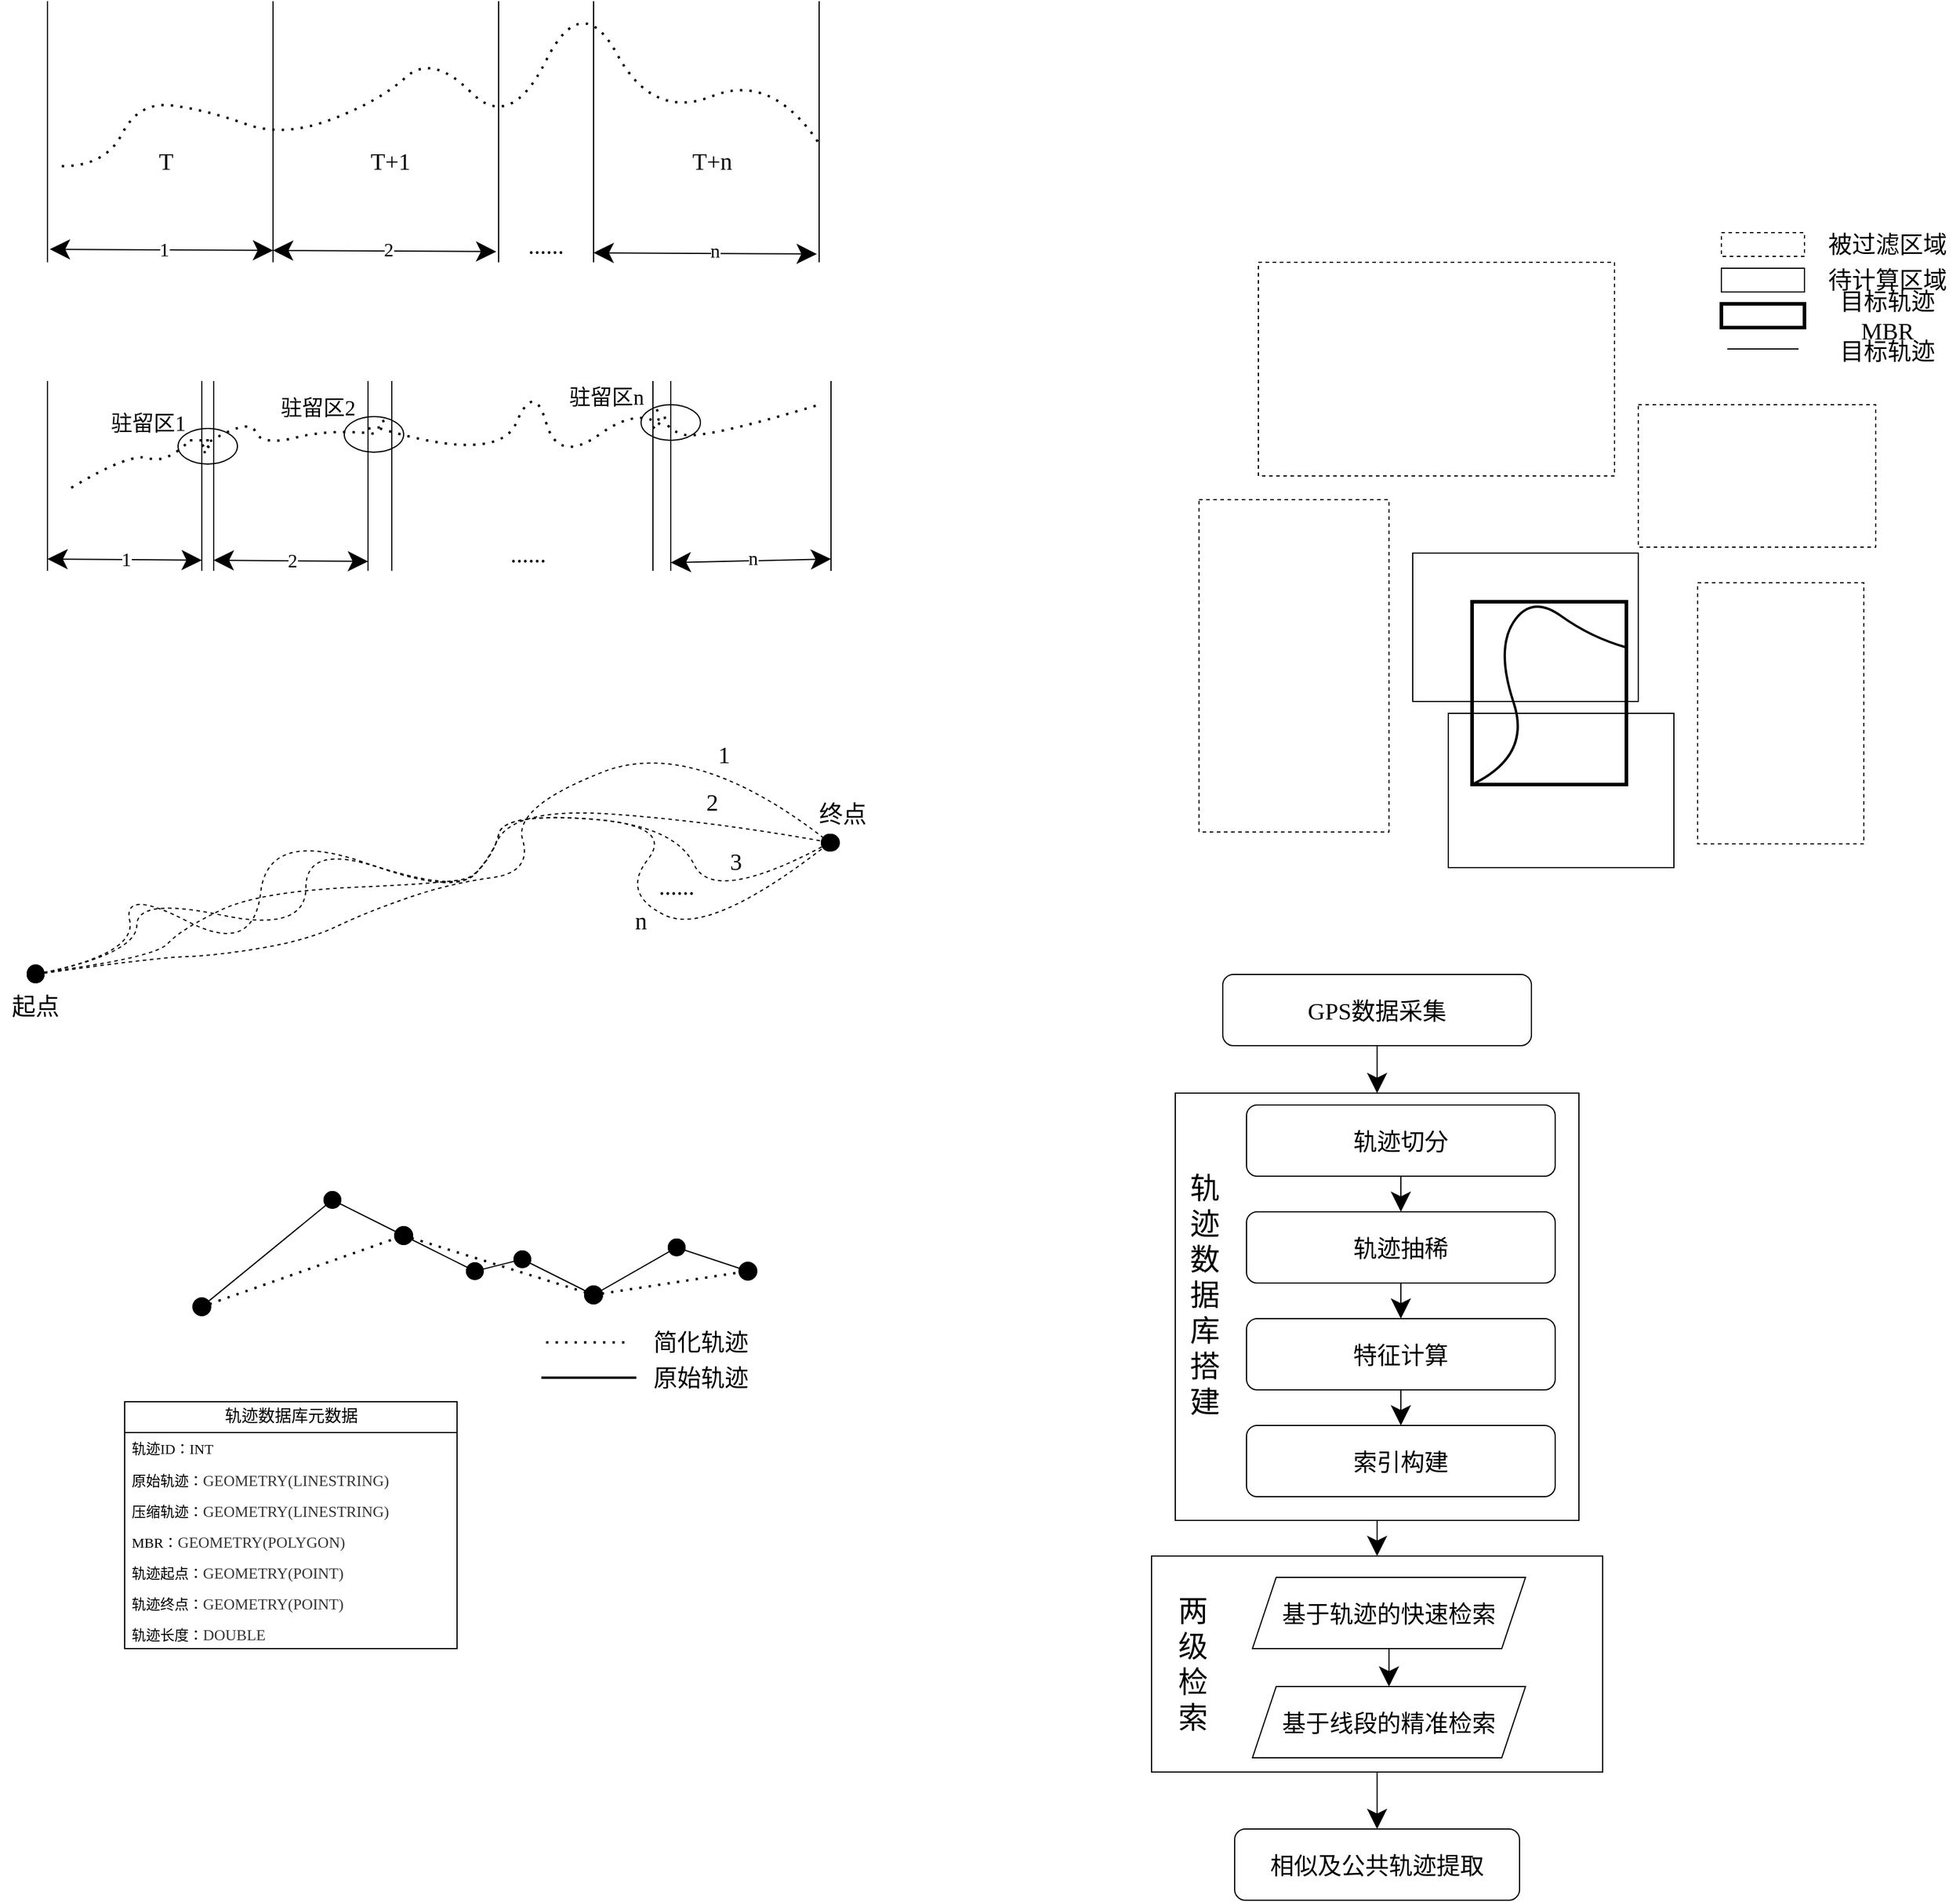 <mxfile version="24.7.12">
  <diagram name="第 1 页" id="awIkP8RN5hTLHwGIefpZ">
    <mxGraphModel dx="2278" dy="930" grid="1" gridSize="10" guides="1" tooltips="1" connect="1" arrows="1" fold="1" page="0" pageScale="1" pageWidth="3300" pageHeight="2339" math="0" shadow="0">
      <root>
        <mxCell id="0" />
        <mxCell id="1" parent="0" />
        <mxCell id="M7_paJHChMFwzIcC6LB1-51" value="" style="ellipse;whiteSpace=wrap;html=1;fontFamily=Architects Daughter;fontSource=https%3A%2F%2Ffonts.googleapis.com%2Fcss%3Ffamily%3DArchitects%2BDaughter;" vertex="1" parent="1">
          <mxGeometry x="250" y="500" width="50" height="30" as="geometry" />
        </mxCell>
        <mxCell id="M7_paJHChMFwzIcC6LB1-48" value="" style="ellipse;whiteSpace=wrap;html=1;fontFamily=Architects Daughter;fontSource=https%3A%2F%2Ffonts.googleapis.com%2Fcss%3Ffamily%3DArchitects%2BDaughter;" vertex="1" parent="1">
          <mxGeometry y="510" width="50" height="30" as="geometry" />
        </mxCell>
        <mxCell id="M7_paJHChMFwzIcC6LB1-46" value="" style="ellipse;whiteSpace=wrap;html=1;fontFamily=Architects Daughter;fontSource=https%3A%2F%2Ffonts.googleapis.com%2Fcss%3Ffamily%3DArchitects%2BDaughter;" vertex="1" parent="1">
          <mxGeometry x="-140" y="520" width="50" height="30" as="geometry" />
        </mxCell>
        <mxCell id="M7_paJHChMFwzIcC6LB1-2" value="" style="endArrow=none;dashed=1;html=1;dashPattern=1 3;strokeWidth=2;rounded=0;fontFamily=Architects Daughter;fontSource=https%3A%2F%2Ffonts.googleapis.com%2Fcss%3Ffamily%3DArchitects%2BDaughter;fontSize=16;startSize=14;endSize=14;sourcePerimeterSpacing=8;targetPerimeterSpacing=8;curved=1;" edge="1" parent="1">
          <mxGeometry width="50" height="50" relative="1" as="geometry">
            <mxPoint x="-238" y="299" as="sourcePoint" />
            <mxPoint x="400" y="280" as="targetPoint" />
            <Array as="points">
              <mxPoint x="-201" y="299" />
              <mxPoint x="-173" y="244" />
              <mxPoint x="-115" y="252" />
              <mxPoint x="-51" y="275" />
              <mxPoint x="30" y="244" />
              <mxPoint x="74" y="204" />
              <mxPoint x="140" y="270" />
              <mxPoint x="200" y="150" />
              <mxPoint x="260" y="260" />
              <mxPoint x="360" y="220" />
            </Array>
          </mxGeometry>
        </mxCell>
        <mxCell id="M7_paJHChMFwzIcC6LB1-4" value="" style="endArrow=classic;startArrow=classic;html=1;rounded=0;fontFamily=Architects Daughter;fontSource=https%3A%2F%2Ffonts.googleapis.com%2Fcss%3Ffamily%3DArchitects%2BDaughter;fontSize=16;startSize=14;endSize=14;sourcePerimeterSpacing=8;targetPerimeterSpacing=8;curved=1;" edge="1" parent="1">
          <mxGeometry width="50" height="50" relative="1" as="geometry">
            <mxPoint x="-248" y="369" as="sourcePoint" />
            <mxPoint x="-60" y="370" as="targetPoint" />
          </mxGeometry>
        </mxCell>
        <mxCell id="M7_paJHChMFwzIcC6LB1-15" value="&lt;font face=&quot;Times New Roman&quot;&gt;1&lt;/font&gt;" style="edgeLabel;html=1;align=center;verticalAlign=middle;resizable=0;points=[];fontSize=16;fontFamily=Architects Daughter;fontSource=https%3A%2F%2Ffonts.googleapis.com%2Fcss%3Ffamily%3DArchitects%2BDaughter;" vertex="1" connectable="0" parent="M7_paJHChMFwzIcC6LB1-4">
          <mxGeometry x="0.016" y="-2" relative="1" as="geometry">
            <mxPoint y="-2" as="offset" />
          </mxGeometry>
        </mxCell>
        <mxCell id="M7_paJHChMFwzIcC6LB1-5" value="" style="endArrow=classic;startArrow=classic;html=1;rounded=0;fontFamily=Architects Daughter;fontSource=https%3A%2F%2Ffonts.googleapis.com%2Fcss%3Ffamily%3DArchitects%2BDaughter;fontSize=16;startSize=14;endSize=14;sourcePerimeterSpacing=8;targetPerimeterSpacing=8;curved=1;" edge="1" parent="1">
          <mxGeometry width="50" height="50" relative="1" as="geometry">
            <mxPoint x="-60" y="370" as="sourcePoint" />
            <mxPoint x="128" y="371" as="targetPoint" />
          </mxGeometry>
        </mxCell>
        <mxCell id="M7_paJHChMFwzIcC6LB1-16" value="&lt;font face=&quot;Times New Roman&quot;&gt;2&lt;/font&gt;" style="edgeLabel;html=1;align=center;verticalAlign=middle;resizable=0;points=[];fontSize=16;fontFamily=Architects Daughter;fontSource=https%3A%2F%2Ffonts.googleapis.com%2Fcss%3Ffamily%3DArchitects%2BDaughter;" vertex="1" connectable="0" parent="M7_paJHChMFwzIcC6LB1-5">
          <mxGeometry x="0.028" y="1" relative="1" as="geometry">
            <mxPoint as="offset" />
          </mxGeometry>
        </mxCell>
        <mxCell id="M7_paJHChMFwzIcC6LB1-7" value="" style="endArrow=classic;startArrow=classic;html=1;rounded=0;fontFamily=Architects Daughter;fontSource=https%3A%2F%2Ffonts.googleapis.com%2Fcss%3Ffamily%3DArchitects%2BDaughter;fontSize=16;startSize=14;endSize=14;sourcePerimeterSpacing=8;targetPerimeterSpacing=8;curved=1;" edge="1" parent="1">
          <mxGeometry width="50" height="50" relative="1" as="geometry">
            <mxPoint x="210" y="372" as="sourcePoint" />
            <mxPoint x="398" y="373" as="targetPoint" />
          </mxGeometry>
        </mxCell>
        <mxCell id="M7_paJHChMFwzIcC6LB1-17" value="&lt;font face=&quot;Times New Roman&quot;&gt;n&lt;/font&gt;" style="edgeLabel;html=1;align=center;verticalAlign=middle;resizable=0;points=[];fontSize=16;fontFamily=Architects Daughter;fontSource=https%3A%2F%2Ffonts.googleapis.com%2Fcss%3Ffamily%3DArchitects%2BDaughter;" vertex="1" connectable="0" parent="M7_paJHChMFwzIcC6LB1-7">
          <mxGeometry x="0.126" y="2" relative="1" as="geometry">
            <mxPoint x="-4" as="offset" />
          </mxGeometry>
        </mxCell>
        <mxCell id="M7_paJHChMFwzIcC6LB1-9" value="" style="endArrow=none;html=1;rounded=0;fontFamily=Architects Daughter;fontSource=https%3A%2F%2Ffonts.googleapis.com%2Fcss%3Ffamily%3DArchitects%2BDaughter;fontSize=16;startSize=14;endSize=14;sourcePerimeterSpacing=8;targetPerimeterSpacing=8;curved=1;" edge="1" parent="1">
          <mxGeometry width="50" height="50" relative="1" as="geometry">
            <mxPoint x="-60" y="380" as="sourcePoint" />
            <mxPoint x="-60" y="160" as="targetPoint" />
          </mxGeometry>
        </mxCell>
        <mxCell id="M7_paJHChMFwzIcC6LB1-13" value="......" style="text;strokeColor=none;fillColor=none;html=1;align=center;verticalAlign=middle;whiteSpace=wrap;rounded=0;fontSize=20;fontFamily=Times New Roman;" vertex="1" parent="1">
          <mxGeometry x="140" y="350" width="60" height="30" as="geometry" />
        </mxCell>
        <mxCell id="M7_paJHChMFwzIcC6LB1-18" value="" style="endArrow=none;html=1;rounded=0;fontFamily=Architects Daughter;fontSource=https%3A%2F%2Ffonts.googleapis.com%2Fcss%3Ffamily%3DArchitects%2BDaughter;fontSize=16;startSize=14;endSize=14;sourcePerimeterSpacing=8;targetPerimeterSpacing=8;curved=1;" edge="1" parent="1">
          <mxGeometry width="50" height="50" relative="1" as="geometry">
            <mxPoint x="-250" y="380" as="sourcePoint" />
            <mxPoint x="-250" y="160" as="targetPoint" />
          </mxGeometry>
        </mxCell>
        <mxCell id="M7_paJHChMFwzIcC6LB1-19" value="" style="endArrow=none;html=1;rounded=0;fontFamily=Architects Daughter;fontSource=https%3A%2F%2Ffonts.googleapis.com%2Fcss%3Ffamily%3DArchitects%2BDaughter;fontSize=16;startSize=14;endSize=14;sourcePerimeterSpacing=8;targetPerimeterSpacing=8;curved=1;" edge="1" parent="1">
          <mxGeometry width="50" height="50" relative="1" as="geometry">
            <mxPoint x="130" y="380" as="sourcePoint" />
            <mxPoint x="130" y="160" as="targetPoint" />
          </mxGeometry>
        </mxCell>
        <mxCell id="M7_paJHChMFwzIcC6LB1-20" value="" style="endArrow=none;html=1;rounded=0;fontFamily=Architects Daughter;fontSource=https%3A%2F%2Ffonts.googleapis.com%2Fcss%3Ffamily%3DArchitects%2BDaughter;fontSize=16;startSize=14;endSize=14;sourcePerimeterSpacing=8;targetPerimeterSpacing=8;curved=1;" edge="1" parent="1">
          <mxGeometry width="50" height="50" relative="1" as="geometry">
            <mxPoint x="210" y="380" as="sourcePoint" />
            <mxPoint x="210" y="160" as="targetPoint" />
          </mxGeometry>
        </mxCell>
        <mxCell id="M7_paJHChMFwzIcC6LB1-21" value="" style="endArrow=none;html=1;rounded=0;fontFamily=Architects Daughter;fontSource=https%3A%2F%2Ffonts.googleapis.com%2Fcss%3Ffamily%3DArchitects%2BDaughter;fontSize=16;startSize=14;endSize=14;sourcePerimeterSpacing=8;targetPerimeterSpacing=8;curved=1;" edge="1" parent="1">
          <mxGeometry width="50" height="50" relative="1" as="geometry">
            <mxPoint x="400" y="380" as="sourcePoint" />
            <mxPoint x="400" y="160" as="targetPoint" />
          </mxGeometry>
        </mxCell>
        <mxCell id="M7_paJHChMFwzIcC6LB1-23" value="" style="endArrow=none;dashed=1;html=1;dashPattern=1 3;strokeWidth=2;rounded=0;fontFamily=Architects Daughter;fontSource=https%3A%2F%2Ffonts.googleapis.com%2Fcss%3Ffamily%3DArchitects%2BDaughter;fontSize=16;startSize=14;endSize=14;sourcePerimeterSpacing=8;targetPerimeterSpacing=8;curved=1;" edge="1" parent="1">
          <mxGeometry width="50" height="50" relative="1" as="geometry">
            <mxPoint x="-230" y="570" as="sourcePoint" />
            <mxPoint x="-130" y="530" as="targetPoint" />
            <Array as="points">
              <mxPoint x="-180" y="540" />
              <mxPoint x="-150" y="550" />
            </Array>
          </mxGeometry>
        </mxCell>
        <mxCell id="M7_paJHChMFwzIcC6LB1-24" value="" style="endArrow=none;dashed=1;html=1;dashPattern=1 3;strokeWidth=2;rounded=0;fontFamily=Architects Daughter;fontSource=https%3A%2F%2Ffonts.googleapis.com%2Fcss%3Ffamily%3DArchitects%2BDaughter;fontSize=16;startSize=14;endSize=14;sourcePerimeterSpacing=8;targetPerimeterSpacing=8;curved=1;" edge="1" parent="1">
          <mxGeometry width="50" height="50" relative="1" as="geometry">
            <mxPoint x="-130" y="530" as="sourcePoint" />
            <mxPoint x="-120" y="540" as="targetPoint" />
            <Array as="points">
              <mxPoint x="-110" y="530" />
              <mxPoint x="-120" y="530" />
              <mxPoint x="-110" y="540" />
              <mxPoint x="-120" y="540" />
            </Array>
          </mxGeometry>
        </mxCell>
        <mxCell id="M7_paJHChMFwzIcC6LB1-25" value="" style="endArrow=none;dashed=1;html=1;dashPattern=1 3;strokeWidth=2;rounded=0;fontFamily=Architects Daughter;fontSource=https%3A%2F%2Ffonts.googleapis.com%2Fcss%3Ffamily%3DArchitects%2BDaughter;fontSize=16;startSize=14;endSize=14;sourcePerimeterSpacing=8;targetPerimeterSpacing=8;curved=1;" edge="1" parent="1">
          <mxGeometry width="50" height="50" relative="1" as="geometry">
            <mxPoint x="-120" y="535" as="sourcePoint" />
            <mxPoint x="30" y="525" as="targetPoint" />
            <Array as="points">
              <mxPoint x="-80" y="510" />
              <mxPoint x="-70" y="535" />
              <mxPoint x="-10" y="520" />
            </Array>
          </mxGeometry>
        </mxCell>
        <mxCell id="M7_paJHChMFwzIcC6LB1-26" value="" style="endArrow=none;dashed=1;html=1;dashPattern=1 3;strokeWidth=2;rounded=0;fontFamily=Architects Daughter;fontSource=https%3A%2F%2Ffonts.googleapis.com%2Fcss%3Ffamily%3DArchitects%2BDaughter;fontSize=16;startSize=14;endSize=14;sourcePerimeterSpacing=8;targetPerimeterSpacing=8;curved=1;" edge="1" parent="1">
          <mxGeometry width="50" height="50" relative="1" as="geometry">
            <mxPoint x="20" y="520" as="sourcePoint" />
            <mxPoint x="30" y="510" as="targetPoint" />
            <Array as="points">
              <mxPoint x="40" y="520" />
            </Array>
          </mxGeometry>
        </mxCell>
        <mxCell id="M7_paJHChMFwzIcC6LB1-27" value="" style="endArrow=none;dashed=1;html=1;dashPattern=1 3;strokeWidth=2;rounded=0;fontFamily=Architects Daughter;fontSource=https%3A%2F%2Ffonts.googleapis.com%2Fcss%3Ffamily%3DArchitects%2BDaughter;fontSize=16;startSize=14;endSize=14;sourcePerimeterSpacing=8;targetPerimeterSpacing=8;curved=1;" edge="1" parent="1">
          <mxGeometry width="50" height="50" relative="1" as="geometry">
            <mxPoint x="30" y="520" as="sourcePoint" />
            <mxPoint x="270" y="520" as="targetPoint" />
            <Array as="points">
              <mxPoint x="130" y="550" />
              <mxPoint x="160" y="480" />
              <mxPoint x="180" y="550" />
              <mxPoint x="250" y="500" />
            </Array>
          </mxGeometry>
        </mxCell>
        <mxCell id="M7_paJHChMFwzIcC6LB1-28" value="" style="endArrow=none;dashed=1;html=1;dashPattern=1 3;strokeWidth=2;rounded=0;fontFamily=Architects Daughter;fontSource=https%3A%2F%2Ffonts.googleapis.com%2Fcss%3Ffamily%3DArchitects%2BDaughter;fontSize=16;startSize=14;endSize=14;sourcePerimeterSpacing=8;targetPerimeterSpacing=8;curved=1;" edge="1" parent="1">
          <mxGeometry width="50" height="50" relative="1" as="geometry">
            <mxPoint x="260" y="520" as="sourcePoint" />
            <mxPoint x="260" y="500" as="targetPoint" />
            <Array as="points">
              <mxPoint x="270" y="510" />
            </Array>
          </mxGeometry>
        </mxCell>
        <mxCell id="M7_paJHChMFwzIcC6LB1-29" value="" style="endArrow=none;dashed=1;html=1;dashPattern=1 3;strokeWidth=2;rounded=0;fontFamily=Architects Daughter;fontSource=https%3A%2F%2Ffonts.googleapis.com%2Fcss%3Ffamily%3DArchitects%2BDaughter;fontSize=16;startSize=14;endSize=14;sourcePerimeterSpacing=8;targetPerimeterSpacing=8;curved=1;" edge="1" parent="1">
          <mxGeometry width="50" height="50" relative="1" as="geometry">
            <mxPoint x="270" y="510" as="sourcePoint" />
            <mxPoint x="400" y="500" as="targetPoint" />
            <Array as="points">
              <mxPoint x="270" y="520" />
              <mxPoint x="300" y="530" />
            </Array>
          </mxGeometry>
        </mxCell>
        <mxCell id="M7_paJHChMFwzIcC6LB1-30" value="" style="endArrow=classic;startArrow=classic;html=1;rounded=0;fontFamily=Architects Daughter;fontSource=https%3A%2F%2Ffonts.googleapis.com%2Fcss%3Ffamily%3DArchitects%2BDaughter;fontSize=16;startSize=14;endSize=14;sourcePerimeterSpacing=8;targetPerimeterSpacing=8;curved=1;" edge="1" parent="1">
          <mxGeometry width="50" height="50" relative="1" as="geometry">
            <mxPoint x="-250" y="630" as="sourcePoint" />
            <mxPoint x="-120" y="631" as="targetPoint" />
          </mxGeometry>
        </mxCell>
        <mxCell id="M7_paJHChMFwzIcC6LB1-31" value="&lt;font face=&quot;Times New Roman&quot;&gt;1&lt;/font&gt;" style="edgeLabel;html=1;align=center;verticalAlign=middle;resizable=0;points=[];fontSize=16;fontFamily=Architects Daughter;fontSource=https%3A%2F%2Ffonts.googleapis.com%2Fcss%3Ffamily%3DArchitects%2BDaughter;" vertex="1" connectable="0" parent="M7_paJHChMFwzIcC6LB1-30">
          <mxGeometry x="0.016" y="-2" relative="1" as="geometry">
            <mxPoint y="-2" as="offset" />
          </mxGeometry>
        </mxCell>
        <mxCell id="M7_paJHChMFwzIcC6LB1-32" value="" style="endArrow=classic;startArrow=classic;html=1;rounded=0;fontFamily=Architects Daughter;fontSource=https%3A%2F%2Ffonts.googleapis.com%2Fcss%3Ffamily%3DArchitects%2BDaughter;fontSize=16;startSize=14;endSize=14;sourcePerimeterSpacing=8;targetPerimeterSpacing=8;curved=1;" edge="1" parent="1">
          <mxGeometry width="50" height="50" relative="1" as="geometry">
            <mxPoint x="-110" y="631" as="sourcePoint" />
            <mxPoint x="20" y="632" as="targetPoint" />
          </mxGeometry>
        </mxCell>
        <mxCell id="M7_paJHChMFwzIcC6LB1-33" value="&lt;font face=&quot;Times New Roman&quot;&gt;2&lt;/font&gt;" style="edgeLabel;html=1;align=center;verticalAlign=middle;resizable=0;points=[];fontSize=16;fontFamily=Architects Daughter;fontSource=https%3A%2F%2Ffonts.googleapis.com%2Fcss%3Ffamily%3DArchitects%2BDaughter;" vertex="1" connectable="0" parent="M7_paJHChMFwzIcC6LB1-32">
          <mxGeometry x="0.016" y="-2" relative="1" as="geometry">
            <mxPoint y="-2" as="offset" />
          </mxGeometry>
        </mxCell>
        <mxCell id="M7_paJHChMFwzIcC6LB1-36" value="" style="endArrow=classic;startArrow=classic;html=1;rounded=0;fontFamily=Architects Daughter;fontSource=https%3A%2F%2Ffonts.googleapis.com%2Fcss%3Ffamily%3DArchitects%2BDaughter;fontSize=16;startSize=14;endSize=14;sourcePerimeterSpacing=8;targetPerimeterSpacing=8;curved=1;" edge="1" parent="1">
          <mxGeometry width="50" height="50" relative="1" as="geometry">
            <mxPoint x="275" y="633" as="sourcePoint" />
            <mxPoint x="410" y="630" as="targetPoint" />
          </mxGeometry>
        </mxCell>
        <mxCell id="M7_paJHChMFwzIcC6LB1-37" value="&lt;font face=&quot;Times New Roman&quot;&gt;n&lt;/font&gt;" style="edgeLabel;html=1;align=center;verticalAlign=middle;resizable=0;points=[];fontSize=16;fontFamily=Architects Daughter;fontSource=https%3A%2F%2Ffonts.googleapis.com%2Fcss%3Ffamily%3DArchitects%2BDaughter;" vertex="1" connectable="0" parent="M7_paJHChMFwzIcC6LB1-36">
          <mxGeometry x="0.016" y="-2" relative="1" as="geometry">
            <mxPoint y="-4" as="offset" />
          </mxGeometry>
        </mxCell>
        <mxCell id="M7_paJHChMFwzIcC6LB1-38" value="" style="endArrow=none;html=1;rounded=0;fontFamily=Architects Daughter;fontSource=https%3A%2F%2Ffonts.googleapis.com%2Fcss%3Ffamily%3DArchitects%2BDaughter;fontSize=16;startSize=14;endSize=14;sourcePerimeterSpacing=8;targetPerimeterSpacing=8;curved=1;" edge="1" parent="1">
          <mxGeometry width="50" height="50" relative="1" as="geometry">
            <mxPoint x="-250" y="640" as="sourcePoint" />
            <mxPoint x="-250" y="480" as="targetPoint" />
          </mxGeometry>
        </mxCell>
        <mxCell id="M7_paJHChMFwzIcC6LB1-39" value="" style="endArrow=none;html=1;rounded=0;fontFamily=Architects Daughter;fontSource=https%3A%2F%2Ffonts.googleapis.com%2Fcss%3Ffamily%3DArchitects%2BDaughter;fontSize=16;startSize=14;endSize=14;sourcePerimeterSpacing=8;targetPerimeterSpacing=8;curved=1;" edge="1" parent="1">
          <mxGeometry width="50" height="50" relative="1" as="geometry">
            <mxPoint x="-120" y="640" as="sourcePoint" />
            <mxPoint x="-120" y="480" as="targetPoint" />
          </mxGeometry>
        </mxCell>
        <mxCell id="M7_paJHChMFwzIcC6LB1-40" value="" style="endArrow=none;html=1;rounded=0;fontFamily=Architects Daughter;fontSource=https%3A%2F%2Ffonts.googleapis.com%2Fcss%3Ffamily%3DArchitects%2BDaughter;fontSize=16;startSize=14;endSize=14;sourcePerimeterSpacing=8;targetPerimeterSpacing=8;curved=1;" edge="1" parent="1">
          <mxGeometry width="50" height="50" relative="1" as="geometry">
            <mxPoint x="-110" y="640" as="sourcePoint" />
            <mxPoint x="-110" y="480" as="targetPoint" />
          </mxGeometry>
        </mxCell>
        <mxCell id="M7_paJHChMFwzIcC6LB1-41" value="" style="endArrow=none;html=1;rounded=0;fontFamily=Architects Daughter;fontSource=https%3A%2F%2Ffonts.googleapis.com%2Fcss%3Ffamily%3DArchitects%2BDaughter;fontSize=16;startSize=14;endSize=14;sourcePerimeterSpacing=8;targetPerimeterSpacing=8;curved=1;" edge="1" parent="1">
          <mxGeometry width="50" height="50" relative="1" as="geometry">
            <mxPoint x="20" y="640" as="sourcePoint" />
            <mxPoint x="20" y="480" as="targetPoint" />
          </mxGeometry>
        </mxCell>
        <mxCell id="M7_paJHChMFwzIcC6LB1-42" value="" style="endArrow=none;html=1;rounded=0;fontFamily=Architects Daughter;fontSource=https%3A%2F%2Ffonts.googleapis.com%2Fcss%3Ffamily%3DArchitects%2BDaughter;fontSize=16;startSize=14;endSize=14;sourcePerimeterSpacing=8;targetPerimeterSpacing=8;curved=1;" edge="1" parent="1">
          <mxGeometry width="50" height="50" relative="1" as="geometry">
            <mxPoint x="40" y="640" as="sourcePoint" />
            <mxPoint x="40" y="480" as="targetPoint" />
          </mxGeometry>
        </mxCell>
        <mxCell id="M7_paJHChMFwzIcC6LB1-43" value="" style="endArrow=none;html=1;rounded=0;fontFamily=Architects Daughter;fontSource=https%3A%2F%2Ffonts.googleapis.com%2Fcss%3Ffamily%3DArchitects%2BDaughter;fontSize=16;startSize=14;endSize=14;sourcePerimeterSpacing=8;targetPerimeterSpacing=8;curved=1;" edge="1" parent="1">
          <mxGeometry width="50" height="50" relative="1" as="geometry">
            <mxPoint x="260" y="640" as="sourcePoint" />
            <mxPoint x="260" y="480" as="targetPoint" />
          </mxGeometry>
        </mxCell>
        <mxCell id="M7_paJHChMFwzIcC6LB1-44" value="" style="endArrow=none;html=1;rounded=0;fontFamily=Architects Daughter;fontSource=https%3A%2F%2Ffonts.googleapis.com%2Fcss%3Ffamily%3DArchitects%2BDaughter;fontSize=16;startSize=14;endSize=14;sourcePerimeterSpacing=8;targetPerimeterSpacing=8;curved=1;" edge="1" parent="1">
          <mxGeometry width="50" height="50" relative="1" as="geometry">
            <mxPoint x="275" y="640" as="sourcePoint" />
            <mxPoint x="275" y="480" as="targetPoint" />
          </mxGeometry>
        </mxCell>
        <mxCell id="M7_paJHChMFwzIcC6LB1-45" value="" style="endArrow=none;html=1;rounded=0;fontFamily=Architects Daughter;fontSource=https%3A%2F%2Ffonts.googleapis.com%2Fcss%3Ffamily%3DArchitects%2BDaughter;fontSize=16;startSize=14;endSize=14;sourcePerimeterSpacing=8;targetPerimeterSpacing=8;curved=1;" edge="1" parent="1">
          <mxGeometry width="50" height="50" relative="1" as="geometry">
            <mxPoint x="410" y="640" as="sourcePoint" />
            <mxPoint x="410" y="480" as="targetPoint" />
          </mxGeometry>
        </mxCell>
        <mxCell id="M7_paJHChMFwzIcC6LB1-57" value="......" style="text;strokeColor=none;fillColor=none;html=1;align=center;verticalAlign=middle;whiteSpace=wrap;rounded=0;fontSize=20;fontFamily=Times New Roman;" vertex="1" parent="1">
          <mxGeometry x="125" y="610" width="60" height="30" as="geometry" />
        </mxCell>
        <mxCell id="M7_paJHChMFwzIcC6LB1-58" value="&lt;font style=&quot;font-size: 18px;&quot; face=&quot;宋体&quot;&gt;驻留区1&lt;/font&gt;" style="text;html=1;align=center;verticalAlign=middle;whiteSpace=wrap;rounded=0;fontSize=20;fontFamily=Architects Daughter;fontSource=https%3A%2F%2Ffonts.googleapis.com%2Fcss%3Ffamily%3DArchitects%2BDaughter;" vertex="1" parent="1">
          <mxGeometry x="-200" y="500" width="70" height="30" as="geometry" />
        </mxCell>
        <mxCell id="M7_paJHChMFwzIcC6LB1-59" value="&lt;font style=&quot;font-size: 18px;&quot; face=&quot;宋体&quot;&gt;驻留区2&lt;/font&gt;" style="text;html=1;align=center;verticalAlign=middle;whiteSpace=wrap;rounded=0;fontSize=20;fontFamily=Architects Daughter;fontSource=https%3A%2F%2Ffonts.googleapis.com%2Fcss%3Ffamily%3DArchitects%2BDaughter;" vertex="1" parent="1">
          <mxGeometry x="-57" y="487" width="70" height="30" as="geometry" />
        </mxCell>
        <mxCell id="M7_paJHChMFwzIcC6LB1-60" value="&lt;font style=&quot;font-size: 18px;&quot; face=&quot;宋体&quot;&gt;驻留区n&lt;/font&gt;" style="text;html=1;align=center;verticalAlign=middle;whiteSpace=wrap;rounded=0;fontSize=20;fontFamily=Architects Daughter;fontSource=https%3A%2F%2Ffonts.googleapis.com%2Fcss%3Ffamily%3DArchitects%2BDaughter;" vertex="1" parent="1">
          <mxGeometry x="186" y="478" width="70" height="30" as="geometry" />
        </mxCell>
        <mxCell id="M7_paJHChMFwzIcC6LB1-61" value="" style="group" vertex="1" connectable="0" parent="1">
          <mxGeometry x="-260" y="830" width="670" height="192" as="geometry" />
        </mxCell>
        <mxCell id="M7_paJHChMFwzIcC6LB1-62" value="" style="curved=1;endArrow=oval;html=1;rounded=0;fontFamily=Architects Daughter;fontSource=https%3A%2F%2Ffonts.googleapis.com%2Fcss%3Ffamily%3DArchitects%2BDaughter;fontSize=16;startSize=14;endSize=14;sourcePerimeterSpacing=8;targetPerimeterSpacing=8;endFill=1;startArrow=oval;startFill=1;dashed=1;" edge="1" parent="M7_paJHChMFwzIcC6LB1-61">
          <mxGeometry width="50" height="50" relative="1" as="geometry">
            <mxPoint y="150" as="sourcePoint" />
            <mxPoint x="668.988" y="39" as="targetPoint" />
            <Array as="points">
              <mxPoint x="85.246" y="132" />
              <mxPoint x="85.246" y="85" />
              <mxPoint x="227.671" y="115" />
              <mxPoint x="227.671" y="39" />
              <mxPoint x="354.048" y="82" />
              <mxPoint x="386.144" y="49" />
              <mxPoint x="394.168" y="14" />
              <mxPoint x="538.599" y="24" />
              <mxPoint x="570.695" y="91" />
            </Array>
          </mxGeometry>
        </mxCell>
        <mxCell id="M7_paJHChMFwzIcC6LB1-63" value="" style="curved=1;endArrow=oval;html=1;rounded=0;fontFamily=Architects Daughter;fontSource=https%3A%2F%2Ffonts.googleapis.com%2Fcss%3Ffamily%3DArchitects%2BDaughter;fontSize=16;startSize=14;endSize=14;sourcePerimeterSpacing=8;targetPerimeterSpacing=8;endFill=1;startArrow=oval;startFill=1;dashed=1;" edge="1" parent="M7_paJHChMFwzIcC6LB1-61">
          <mxGeometry width="50" height="50" relative="1" as="geometry">
            <mxPoint y="150" as="sourcePoint" />
            <mxPoint x="668.988" y="39" as="targetPoint" />
            <Array as="points">
              <mxPoint x="99.287" y="136" />
              <mxPoint x="153.449" y="134" />
              <mxPoint x="229.677" y="121" />
              <mxPoint x="279.826" y="97" />
              <mxPoint x="350.036" y="73" />
              <mxPoint x="418.24" y="64" />
              <mxPoint x="402.192" y="9" />
              <mxPoint x="553" y="-50" />
            </Array>
          </mxGeometry>
        </mxCell>
        <mxCell id="M7_paJHChMFwzIcC6LB1-64" value="" style="curved=1;endArrow=oval;html=1;rounded=0;fontFamily=Architects Daughter;fontSource=https%3A%2F%2Ffonts.googleapis.com%2Fcss%3Ffamily%3DArchitects%2BDaughter;fontSize=16;startSize=14;endSize=14;sourcePerimeterSpacing=8;targetPerimeterSpacing=8;endFill=1;startArrow=oval;startFill=1;dashed=1;" edge="1" parent="M7_paJHChMFwzIcC6LB1-61">
          <mxGeometry width="50" height="50" relative="1" as="geometry">
            <mxPoint y="150" as="sourcePoint" />
            <mxPoint x="668.988" y="39" as="targetPoint" />
            <Array as="points">
              <mxPoint x="85.246" y="132" />
              <mxPoint x="73.21" y="77" />
              <mxPoint x="183.539" y="134" />
              <mxPoint x="195.575" y="28" />
              <mxPoint x="354.048" y="82" />
              <mxPoint x="386.144" y="49" />
              <mxPoint x="394.168" y="14" />
              <mxPoint x="538.599" y="24" />
              <mxPoint x="493" y="82" />
              <mxPoint x="566.683" y="118" />
            </Array>
          </mxGeometry>
        </mxCell>
        <mxCell id="M7_paJHChMFwzIcC6LB1-65" value="" style="curved=1;endArrow=oval;html=1;rounded=0;fontFamily=Architects Daughter;fontSource=https%3A%2F%2Ffonts.googleapis.com%2Fcss%3Ffamily%3DArchitects%2BDaughter;fontSize=16;startSize=14;endSize=14;sourcePerimeterSpacing=8;targetPerimeterSpacing=8;endFill=1;startArrow=oval;startFill=1;dashed=1;" edge="1" parent="M7_paJHChMFwzIcC6LB1-61">
          <mxGeometry width="50" height="50" relative="1" as="geometry">
            <mxPoint y="149" as="sourcePoint" />
            <mxPoint x="670" y="39" as="targetPoint" />
            <Array as="points">
              <mxPoint x="100.299" y="136" />
              <mxPoint x="122.365" y="112" />
              <mxPoint x="188.563" y="80" />
              <mxPoint x="351.048" y="73" />
              <mxPoint x="375.12" y="65" />
              <mxPoint x="403.204" y="9" />
              <mxPoint x="569.701" y="21" />
            </Array>
          </mxGeometry>
        </mxCell>
        <mxCell id="M7_paJHChMFwzIcC6LB1-79" value="&lt;font face=&quot;Times New Roman&quot;&gt;2&lt;/font&gt;" style="text;html=1;align=center;verticalAlign=middle;whiteSpace=wrap;rounded=0;fontSize=20;fontFamily=Architects Daughter;fontSource=https%3A%2F%2Ffonts.googleapis.com%2Fcss%3Ffamily%3DArchitects%2BDaughter;" vertex="1" parent="M7_paJHChMFwzIcC6LB1-61">
          <mxGeometry x="540" y="-10" width="60" height="30" as="geometry" />
        </mxCell>
        <mxCell id="M7_paJHChMFwzIcC6LB1-80" value="&lt;font face=&quot;Times New Roman&quot;&gt;3&lt;/font&gt;" style="text;html=1;align=center;verticalAlign=middle;whiteSpace=wrap;rounded=0;fontSize=20;fontFamily=Architects Daughter;fontSource=https%3A%2F%2Ffonts.googleapis.com%2Fcss%3Ffamily%3DArchitects%2BDaughter;" vertex="1" parent="M7_paJHChMFwzIcC6LB1-61">
          <mxGeometry x="560" y="40" width="60" height="30" as="geometry" />
        </mxCell>
        <mxCell id="M7_paJHChMFwzIcC6LB1-81" value="&lt;font face=&quot;Times New Roman&quot;&gt;n&lt;/font&gt;" style="text;html=1;align=center;verticalAlign=middle;whiteSpace=wrap;rounded=0;fontSize=20;fontFamily=Architects Daughter;fontSource=https%3A%2F%2Ffonts.googleapis.com%2Fcss%3Ffamily%3DArchitects%2BDaughter;" vertex="1" parent="M7_paJHChMFwzIcC6LB1-61">
          <mxGeometry x="480" y="90" width="60" height="30" as="geometry" />
        </mxCell>
        <mxCell id="M7_paJHChMFwzIcC6LB1-82" value="......" style="text;strokeColor=none;fillColor=none;html=1;align=center;verticalAlign=middle;whiteSpace=wrap;rounded=0;fontSize=20;fontFamily=Times New Roman;" vertex="1" parent="M7_paJHChMFwzIcC6LB1-61">
          <mxGeometry x="520" y="60" width="40" height="30" as="geometry" />
        </mxCell>
        <mxCell id="M7_paJHChMFwzIcC6LB1-83" value="&lt;font face=&quot;宋体&quot;&gt;起点&lt;/font&gt;" style="text;html=1;align=center;verticalAlign=middle;whiteSpace=wrap;rounded=0;fontSize=20;fontFamily=Architects Daughter;fontSource=https%3A%2F%2Ffonts.googleapis.com%2Fcss%3Ffamily%3DArchitects%2BDaughter;" vertex="1" parent="M7_paJHChMFwzIcC6LB1-61">
          <mxGeometry x="-30" y="162" width="60" height="30" as="geometry" />
        </mxCell>
        <mxCell id="M7_paJHChMFwzIcC6LB1-71" value="&lt;font face=&quot;Times New Roman&quot;&gt;T&lt;/font&gt;" style="text;html=1;align=center;verticalAlign=middle;whiteSpace=wrap;rounded=0;fontSize=20;fontFamily=Architects Daughter;fontSource=https%3A%2F%2Ffonts.googleapis.com%2Fcss%3Ffamily%3DArchitects%2BDaughter;" vertex="1" parent="1">
          <mxGeometry x="-180" y="280" width="60" height="30" as="geometry" />
        </mxCell>
        <mxCell id="M7_paJHChMFwzIcC6LB1-72" value="&lt;font face=&quot;Times New Roman&quot;&gt;T+1&lt;/font&gt;" style="text;html=1;align=center;verticalAlign=middle;whiteSpace=wrap;rounded=0;fontSize=20;fontFamily=Architects Daughter;fontSource=https%3A%2F%2Ffonts.googleapis.com%2Fcss%3Ffamily%3DArchitects%2BDaughter;" vertex="1" parent="1">
          <mxGeometry x="9" y="280" width="60" height="30" as="geometry" />
        </mxCell>
        <mxCell id="M7_paJHChMFwzIcC6LB1-75" value="&lt;font face=&quot;Times New Roman&quot;&gt;T+n&lt;/font&gt;" style="text;html=1;align=center;verticalAlign=middle;whiteSpace=wrap;rounded=0;fontSize=20;fontFamily=Architects Daughter;fontSource=https%3A%2F%2Ffonts.googleapis.com%2Fcss%3Ffamily%3DArchitects%2BDaughter;" vertex="1" parent="1">
          <mxGeometry x="280" y="280" width="60" height="30" as="geometry" />
        </mxCell>
        <mxCell id="M7_paJHChMFwzIcC6LB1-77" value="&lt;font face=&quot;Times New Roman&quot;&gt;1&lt;/font&gt;" style="text;html=1;align=center;verticalAlign=middle;whiteSpace=wrap;rounded=0;fontSize=20;fontFamily=Architects Daughter;fontSource=https%3A%2F%2Ffonts.googleapis.com%2Fcss%3Ffamily%3DArchitects%2BDaughter;" vertex="1" parent="1">
          <mxGeometry x="290" y="780" width="60" height="30" as="geometry" />
        </mxCell>
        <mxCell id="M7_paJHChMFwzIcC6LB1-85" value="&lt;font face=&quot;宋体&quot;&gt;终点&lt;/font&gt;" style="text;html=1;align=center;verticalAlign=middle;whiteSpace=wrap;rounded=0;fontSize=20;fontFamily=Architects Daughter;fontSource=https%3A%2F%2Ffonts.googleapis.com%2Fcss%3Ffamily%3DArchitects%2BDaughter;" vertex="1" parent="1">
          <mxGeometry x="390" y="830" width="60" height="30" as="geometry" />
        </mxCell>
        <mxCell id="M7_paJHChMFwzIcC6LB1-86" value="" style="endArrow=oval;html=1;rounded=0;fontFamily=Architects Daughter;fontSource=https%3A%2F%2Ffonts.googleapis.com%2Fcss%3Ffamily%3DArchitects%2BDaughter;fontSize=16;startSize=14;endSize=14;sourcePerimeterSpacing=8;targetPerimeterSpacing=8;curved=1;startArrow=oval;startFill=1;endFill=1;" edge="1" parent="1">
          <mxGeometry width="50" height="50" relative="1" as="geometry">
            <mxPoint x="-120" y="1260" as="sourcePoint" />
            <mxPoint x="-10" y="1170" as="targetPoint" />
          </mxGeometry>
        </mxCell>
        <mxCell id="M7_paJHChMFwzIcC6LB1-87" value="" style="endArrow=oval;html=1;rounded=0;fontFamily=Architects Daughter;fontSource=https%3A%2F%2Ffonts.googleapis.com%2Fcss%3Ffamily%3DArchitects%2BDaughter;fontSize=16;startSize=14;endSize=14;sourcePerimeterSpacing=8;targetPerimeterSpacing=8;curved=1;startArrow=oval;startFill=1;endFill=1;" edge="1" parent="1">
          <mxGeometry width="50" height="50" relative="1" as="geometry">
            <mxPoint x="-10" y="1170" as="sourcePoint" />
            <mxPoint x="50" y="1200" as="targetPoint" />
          </mxGeometry>
        </mxCell>
        <mxCell id="M7_paJHChMFwzIcC6LB1-88" value="" style="endArrow=oval;html=1;rounded=0;fontFamily=Architects Daughter;fontSource=https%3A%2F%2Ffonts.googleapis.com%2Fcss%3Ffamily%3DArchitects%2BDaughter;fontSize=16;startSize=14;endSize=14;sourcePerimeterSpacing=8;targetPerimeterSpacing=8;curved=1;startArrow=oval;startFill=1;endFill=1;" edge="1" parent="1">
          <mxGeometry width="50" height="50" relative="1" as="geometry">
            <mxPoint x="50" y="1200" as="sourcePoint" />
            <mxPoint x="110" y="1230" as="targetPoint" />
          </mxGeometry>
        </mxCell>
        <mxCell id="M7_paJHChMFwzIcC6LB1-89" value="" style="endArrow=oval;html=1;rounded=0;fontFamily=Architects Daughter;fontSource=https%3A%2F%2Ffonts.googleapis.com%2Fcss%3Ffamily%3DArchitects%2BDaughter;fontSize=16;startSize=14;endSize=14;sourcePerimeterSpacing=8;targetPerimeterSpacing=8;curved=1;startArrow=oval;startFill=1;endFill=1;" edge="1" parent="1">
          <mxGeometry width="50" height="50" relative="1" as="geometry">
            <mxPoint x="110" y="1230" as="sourcePoint" />
            <mxPoint x="150" y="1220" as="targetPoint" />
          </mxGeometry>
        </mxCell>
        <mxCell id="M7_paJHChMFwzIcC6LB1-90" value="" style="endArrow=oval;html=1;rounded=0;fontFamily=Architects Daughter;fontSource=https%3A%2F%2Ffonts.googleapis.com%2Fcss%3Ffamily%3DArchitects%2BDaughter;fontSize=16;startSize=14;endSize=14;sourcePerimeterSpacing=8;targetPerimeterSpacing=8;curved=1;startArrow=oval;startFill=1;endFill=1;" edge="1" parent="1">
          <mxGeometry width="50" height="50" relative="1" as="geometry">
            <mxPoint x="150" y="1220" as="sourcePoint" />
            <mxPoint x="210" y="1250" as="targetPoint" />
          </mxGeometry>
        </mxCell>
        <mxCell id="M7_paJHChMFwzIcC6LB1-91" value="" style="endArrow=oval;html=1;rounded=0;fontFamily=Architects Daughter;fontSource=https%3A%2F%2Ffonts.googleapis.com%2Fcss%3Ffamily%3DArchitects%2BDaughter;fontSize=16;startSize=14;endSize=14;sourcePerimeterSpacing=8;targetPerimeterSpacing=8;curved=1;startArrow=oval;startFill=1;endFill=1;" edge="1" parent="1">
          <mxGeometry width="50" height="50" relative="1" as="geometry">
            <mxPoint x="210" y="1250" as="sourcePoint" />
            <mxPoint x="280" y="1210" as="targetPoint" />
          </mxGeometry>
        </mxCell>
        <mxCell id="M7_paJHChMFwzIcC6LB1-92" value="" style="endArrow=oval;html=1;rounded=0;fontFamily=Architects Daughter;fontSource=https%3A%2F%2Ffonts.googleapis.com%2Fcss%3Ffamily%3DArchitects%2BDaughter;fontSize=16;startSize=14;endSize=14;sourcePerimeterSpacing=8;targetPerimeterSpacing=8;curved=1;startArrow=oval;startFill=1;endFill=1;" edge="1" parent="1">
          <mxGeometry width="50" height="50" relative="1" as="geometry">
            <mxPoint x="280" y="1210" as="sourcePoint" />
            <mxPoint x="340" y="1230" as="targetPoint" />
          </mxGeometry>
        </mxCell>
        <mxCell id="M7_paJHChMFwzIcC6LB1-93" value="" style="endArrow=oval;dashed=1;html=1;dashPattern=1 3;strokeWidth=2;rounded=0;fontFamily=Architects Daughter;fontSource=https%3A%2F%2Ffonts.googleapis.com%2Fcss%3Ffamily%3DArchitects%2BDaughter;fontSize=16;startSize=14;endSize=14;sourcePerimeterSpacing=8;targetPerimeterSpacing=8;curved=1;startArrow=oval;startFill=1;endFill=1;" edge="1" parent="1">
          <mxGeometry width="50" height="50" relative="1" as="geometry">
            <mxPoint x="-120" y="1260" as="sourcePoint" />
            <mxPoint x="50" y="1200" as="targetPoint" />
          </mxGeometry>
        </mxCell>
        <mxCell id="M7_paJHChMFwzIcC6LB1-94" value="" style="endArrow=oval;dashed=1;html=1;dashPattern=1 3;strokeWidth=2;rounded=0;fontFamily=Architects Daughter;fontSource=https%3A%2F%2Ffonts.googleapis.com%2Fcss%3Ffamily%3DArchitects%2BDaughter;fontSize=16;startSize=14;endSize=14;sourcePerimeterSpacing=8;targetPerimeterSpacing=8;curved=1;startArrow=oval;startFill=1;endFill=1;" edge="1" parent="1">
          <mxGeometry width="50" height="50" relative="1" as="geometry">
            <mxPoint x="50" y="1200" as="sourcePoint" />
            <mxPoint x="210" y="1250" as="targetPoint" />
          </mxGeometry>
        </mxCell>
        <mxCell id="M7_paJHChMFwzIcC6LB1-95" value="" style="endArrow=oval;dashed=1;html=1;dashPattern=1 3;strokeWidth=2;rounded=0;fontFamily=Architects Daughter;fontSource=https%3A%2F%2Ffonts.googleapis.com%2Fcss%3Ffamily%3DArchitects%2BDaughter;fontSize=16;startSize=14;endSize=14;sourcePerimeterSpacing=8;targetPerimeterSpacing=8;curved=1;startArrow=oval;startFill=1;endFill=1;" edge="1" parent="1">
          <mxGeometry width="50" height="50" relative="1" as="geometry">
            <mxPoint x="210" y="1250" as="sourcePoint" />
            <mxPoint x="340" y="1230" as="targetPoint" />
          </mxGeometry>
        </mxCell>
        <mxCell id="M7_paJHChMFwzIcC6LB1-96" value="" style="endArrow=none;dashed=1;html=1;dashPattern=1 3;strokeWidth=2;rounded=0;fontFamily=Architects Daughter;fontSource=https%3A%2F%2Ffonts.googleapis.com%2Fcss%3Ffamily%3DArchitects%2BDaughter;fontSize=16;startSize=14;endSize=14;sourcePerimeterSpacing=8;targetPerimeterSpacing=8;curved=1;" edge="1" parent="1" target="M7_paJHChMFwzIcC6LB1-97">
          <mxGeometry width="50" height="50" relative="1" as="geometry">
            <mxPoint x="170" y="1290" as="sourcePoint" />
            <mxPoint x="250" y="1290" as="targetPoint" />
          </mxGeometry>
        </mxCell>
        <mxCell id="M7_paJHChMFwzIcC6LB1-97" value="&lt;font face=&quot;宋体&quot;&gt;简化轨迹&lt;/font&gt;" style="text;html=1;align=center;verticalAlign=middle;resizable=0;points=[];autosize=1;strokeColor=none;fillColor=none;fontSize=20;fontFamily=Architects Daughter;fontSource=https%3A%2F%2Ffonts.googleapis.com%2Fcss%3Ffamily%3DArchitects%2BDaughter;" vertex="1" parent="1">
          <mxGeometry x="250" y="1270" width="100" height="40" as="geometry" />
        </mxCell>
        <mxCell id="M7_paJHChMFwzIcC6LB1-99" value="" style="endArrow=none;html=1;strokeWidth=2;rounded=0;fontFamily=Architects Daughter;fontSource=https%3A%2F%2Ffonts.googleapis.com%2Fcss%3Ffamily%3DArchitects%2BDaughter;fontSize=16;startSize=14;endSize=14;sourcePerimeterSpacing=8;targetPerimeterSpacing=8;curved=1;" edge="1" parent="1">
          <mxGeometry width="50" height="50" relative="1" as="geometry">
            <mxPoint x="166" y="1319.71" as="sourcePoint" />
            <mxPoint x="246" y="1319.71" as="targetPoint" />
          </mxGeometry>
        </mxCell>
        <mxCell id="M7_paJHChMFwzIcC6LB1-100" value="&lt;font face=&quot;宋体&quot;&gt;原始轨迹&lt;/font&gt;" style="text;html=1;align=center;verticalAlign=middle;resizable=0;points=[];autosize=1;strokeColor=none;fillColor=none;fontSize=20;fontFamily=Architects Daughter;fontSource=https%3A%2F%2Ffonts.googleapis.com%2Fcss%3Ffamily%3DArchitects%2BDaughter;" vertex="1" parent="1">
          <mxGeometry x="250" y="1300" width="100" height="40" as="geometry" />
        </mxCell>
        <mxCell id="M7_paJHChMFwzIcC6LB1-101" value="轨迹数据库元数据" style="swimlane;fontStyle=0;childLayout=stackLayout;horizontal=1;startSize=26;fillColor=none;horizontalStack=0;resizeParent=1;resizeParentMax=0;resizeLast=0;collapsible=1;marginBottom=0;html=1;fontFamily=宋体;fontSize=14;" vertex="1" parent="1">
          <mxGeometry x="-185" y="1340" width="280" height="208" as="geometry" />
        </mxCell>
        <mxCell id="M7_paJHChMFwzIcC6LB1-102" value="轨迹ID：INT" style="text;strokeColor=none;fillColor=none;align=left;verticalAlign=top;spacingLeft=4;spacingRight=4;overflow=hidden;rotatable=0;points=[[0,0.5],[1,0.5]];portConstraint=eastwest;whiteSpace=wrap;html=1;fontFamily=宋体;" vertex="1" parent="M7_paJHChMFwzIcC6LB1-101">
          <mxGeometry y="26" width="280" height="26" as="geometry" />
        </mxCell>
        <mxCell id="M7_paJHChMFwzIcC6LB1-103" value="原始轨迹：&lt;span style=&quot;color: rgb(51, 51, 51); font-size: 13px;&quot;&gt;GEOMETRY(LINESTRING)&amp;nbsp;&lt;/span&gt;" style="text;strokeColor=none;fillColor=none;align=left;verticalAlign=top;spacingLeft=4;spacingRight=4;overflow=hidden;rotatable=0;points=[[0,0.5],[1,0.5]];portConstraint=eastwest;whiteSpace=wrap;html=1;fontFamily=宋体;" vertex="1" parent="M7_paJHChMFwzIcC6LB1-101">
          <mxGeometry y="52" width="280" height="26" as="geometry" />
        </mxCell>
        <mxCell id="M7_paJHChMFwzIcC6LB1-105" value="压缩轨迹：&lt;span style=&quot;color: rgb(51, 51, 51); font-size: 13px;&quot;&gt;GEOMETRY(&lt;/span&gt;&lt;span style=&quot;color: rgb(51, 51, 51); font-size: 13px;&quot;&gt;LINESTRING&lt;/span&gt;&lt;span style=&quot;color: rgb(51, 51, 51); font-size: 13px;&quot;&gt;)&lt;/span&gt;" style="text;strokeColor=none;fillColor=none;align=left;verticalAlign=top;spacingLeft=4;spacingRight=4;overflow=hidden;rotatable=0;points=[[0,0.5],[1,0.5]];portConstraint=eastwest;whiteSpace=wrap;html=1;fontFamily=宋体;" vertex="1" parent="M7_paJHChMFwzIcC6LB1-101">
          <mxGeometry y="78" width="280" height="26" as="geometry" />
        </mxCell>
        <mxCell id="M7_paJHChMFwzIcC6LB1-104" value="MBR：&lt;span style=&quot;color: rgb(51, 51, 51); font-size: 13px;&quot;&gt;GEOMETRY(POLYGON)&lt;/span&gt;&lt;span style=&quot;color: rgb(51, 51, 51); font-size: 13px;&quot;&gt;&amp;nbsp;&lt;/span&gt;" style="text;strokeColor=none;fillColor=none;align=left;verticalAlign=top;spacingLeft=4;spacingRight=4;overflow=hidden;rotatable=0;points=[[0,0.5],[1,0.5]];portConstraint=eastwest;whiteSpace=wrap;html=1;fontFamily=宋体;" vertex="1" parent="M7_paJHChMFwzIcC6LB1-101">
          <mxGeometry y="104" width="280" height="26" as="geometry" />
        </mxCell>
        <mxCell id="M7_paJHChMFwzIcC6LB1-106" value="轨迹起点：&lt;span style=&quot;color: rgb(51, 51, 51); font-size: 13px;&quot;&gt;GEOMETRY(POINT)&lt;/span&gt;&lt;span style=&quot;color: rgb(51, 51, 51); font-size: 13px;&quot;&gt;&amp;nbsp;&lt;/span&gt;" style="text;strokeColor=none;fillColor=none;align=left;verticalAlign=top;spacingLeft=4;spacingRight=4;overflow=hidden;rotatable=0;points=[[0,0.5],[1,0.5]];portConstraint=eastwest;whiteSpace=wrap;html=1;fontFamily=宋体;" vertex="1" parent="M7_paJHChMFwzIcC6LB1-101">
          <mxGeometry y="130" width="280" height="26" as="geometry" />
        </mxCell>
        <mxCell id="M7_paJHChMFwzIcC6LB1-107" value="轨迹终点：&lt;span style=&quot;color: rgb(51, 51, 51); font-size: 13px;&quot;&gt;GEOMETRY&lt;/span&gt;&lt;span style=&quot;color: rgb(51, 51, 51); font-size: 13px;&quot;&gt;(POINT)&lt;/span&gt;" style="text;strokeColor=none;fillColor=none;align=left;verticalAlign=top;spacingLeft=4;spacingRight=4;overflow=hidden;rotatable=0;points=[[0,0.5],[1,0.5]];portConstraint=eastwest;whiteSpace=wrap;html=1;fontFamily=宋体;" vertex="1" parent="M7_paJHChMFwzIcC6LB1-101">
          <mxGeometry y="156" width="280" height="26" as="geometry" />
        </mxCell>
        <mxCell id="M7_paJHChMFwzIcC6LB1-108" value="轨迹长度：&lt;span style=&quot;color: rgb(51, 51, 51); font-size: 13px;&quot;&gt;DOUBLE&lt;/span&gt;" style="text;strokeColor=none;fillColor=none;align=left;verticalAlign=top;spacingLeft=4;spacingRight=4;overflow=hidden;rotatable=0;points=[[0,0.5],[1,0.5]];portConstraint=eastwest;whiteSpace=wrap;html=1;fontFamily=宋体;" vertex="1" parent="M7_paJHChMFwzIcC6LB1-101">
          <mxGeometry y="182" width="280" height="26" as="geometry" />
        </mxCell>
        <mxCell id="M7_paJHChMFwzIcC6LB1-129" value="" style="group" vertex="1" connectable="0" parent="1">
          <mxGeometry x="720" y="350" width="640" height="540" as="geometry" />
        </mxCell>
        <mxCell id="M7_paJHChMFwzIcC6LB1-111" value="" style="rounded=0;whiteSpace=wrap;html=1;fontFamily=Architects Daughter;fontSource=https%3A%2F%2Ffonts.googleapis.com%2Fcss%3Ffamily%3DArchitects%2BDaughter;dashed=1;" vertex="1" parent="M7_paJHChMFwzIcC6LB1-129">
          <mxGeometry x="50" y="30" width="300" height="180" as="geometry" />
        </mxCell>
        <mxCell id="M7_paJHChMFwzIcC6LB1-112" value="" style="rounded=0;whiteSpace=wrap;html=1;fontFamily=Architects Daughter;fontSource=https%3A%2F%2Ffonts.googleapis.com%2Fcss%3Ffamily%3DArchitects%2BDaughter;dashed=1;" vertex="1" parent="M7_paJHChMFwzIcC6LB1-129">
          <mxGeometry x="370" y="150" width="200" height="120" as="geometry" />
        </mxCell>
        <mxCell id="M7_paJHChMFwzIcC6LB1-113" value="" style="rounded=0;whiteSpace=wrap;html=1;fontFamily=Architects Daughter;fontSource=https%3A%2F%2Ffonts.googleapis.com%2Fcss%3Ffamily%3DArchitects%2BDaughter;dashed=1;" vertex="1" parent="M7_paJHChMFwzIcC6LB1-129">
          <mxGeometry y="230" width="160" height="280" as="geometry" />
        </mxCell>
        <mxCell id="M7_paJHChMFwzIcC6LB1-114" value="" style="rounded=0;whiteSpace=wrap;html=1;fontFamily=Architects Daughter;fontSource=https%3A%2F%2Ffonts.googleapis.com%2Fcss%3Ffamily%3DArchitects%2BDaughter;" vertex="1" parent="M7_paJHChMFwzIcC6LB1-129">
          <mxGeometry x="180" y="275" width="190" height="125" as="geometry" />
        </mxCell>
        <mxCell id="M7_paJHChMFwzIcC6LB1-115" value="" style="rounded=0;whiteSpace=wrap;html=1;fontFamily=Architects Daughter;fontSource=https%3A%2F%2Ffonts.googleapis.com%2Fcss%3Ffamily%3DArchitects%2BDaughter;" vertex="1" parent="M7_paJHChMFwzIcC6LB1-129">
          <mxGeometry x="210" y="410" width="190" height="130" as="geometry" />
        </mxCell>
        <mxCell id="M7_paJHChMFwzIcC6LB1-116" value="" style="rounded=0;whiteSpace=wrap;html=1;fontFamily=Architects Daughter;fontSource=https%3A%2F%2Ffonts.googleapis.com%2Fcss%3Ffamily%3DArchitects%2BDaughter;dashed=1;" vertex="1" parent="M7_paJHChMFwzIcC6LB1-129">
          <mxGeometry x="420" y="300" width="140" height="220" as="geometry" />
        </mxCell>
        <mxCell id="M7_paJHChMFwzIcC6LB1-117" value="" style="rounded=0;whiteSpace=wrap;html=1;fontFamily=Architects Daughter;fontSource=https%3A%2F%2Ffonts.googleapis.com%2Fcss%3Ffamily%3DArchitects%2BDaughter;fillColor=none;strokeWidth=3;" vertex="1" parent="M7_paJHChMFwzIcC6LB1-129">
          <mxGeometry x="230" y="316" width="130" height="154" as="geometry" />
        </mxCell>
        <mxCell id="M7_paJHChMFwzIcC6LB1-118" value="" style="endArrow=none;html=1;strokeWidth=2;rounded=0;fontFamily=Architects Daughter;fontSource=https%3A%2F%2Ffonts.googleapis.com%2Fcss%3Ffamily%3DArchitects%2BDaughter;fontSize=16;startSize=14;endSize=14;sourcePerimeterSpacing=8;targetPerimeterSpacing=8;curved=1;exitX=0;exitY=1;exitDx=0;exitDy=0;entryX=1;entryY=0.25;entryDx=0;entryDy=0;" edge="1" parent="M7_paJHChMFwzIcC6LB1-129" source="M7_paJHChMFwzIcC6LB1-117" target="M7_paJHChMFwzIcC6LB1-117">
          <mxGeometry width="50" height="50" relative="1" as="geometry">
            <mxPoint x="230" y="476" as="sourcePoint" />
            <mxPoint x="360" y="326" as="targetPoint" />
            <Array as="points">
              <mxPoint x="280" y="446" />
              <mxPoint x="250" y="356" />
              <mxPoint x="280" y="310" />
              <mxPoint x="330" y="346" />
            </Array>
          </mxGeometry>
        </mxCell>
        <mxCell id="M7_paJHChMFwzIcC6LB1-119" value="" style="rounded=0;whiteSpace=wrap;html=1;fontFamily=Architects Daughter;fontSource=https%3A%2F%2Ffonts.googleapis.com%2Fcss%3Ffamily%3DArchitects%2BDaughter;dashed=1;" vertex="1" parent="M7_paJHChMFwzIcC6LB1-129">
          <mxGeometry x="440" y="5" width="70" height="20" as="geometry" />
        </mxCell>
        <mxCell id="M7_paJHChMFwzIcC6LB1-120" value="&lt;font face=&quot;宋体&quot;&gt;被过滤区域&lt;/font&gt;" style="text;html=1;align=center;verticalAlign=middle;whiteSpace=wrap;rounded=0;fontSize=20;fontFamily=Architects Daughter;fontSource=https%3A%2F%2Ffonts.googleapis.com%2Fcss%3Ffamily%3DArchitects%2BDaughter;" vertex="1" parent="M7_paJHChMFwzIcC6LB1-129">
          <mxGeometry x="520" width="120" height="30" as="geometry" />
        </mxCell>
        <mxCell id="M7_paJHChMFwzIcC6LB1-123" value="" style="rounded=0;whiteSpace=wrap;html=1;fontFamily=Architects Daughter;fontSource=https%3A%2F%2Ffonts.googleapis.com%2Fcss%3Ffamily%3DArchitects%2BDaughter;" vertex="1" parent="M7_paJHChMFwzIcC6LB1-129">
          <mxGeometry x="440" y="35" width="70" height="20" as="geometry" />
        </mxCell>
        <mxCell id="M7_paJHChMFwzIcC6LB1-124" value="&lt;font face=&quot;宋体&quot;&gt;待计算区域&lt;/font&gt;" style="text;html=1;align=center;verticalAlign=middle;whiteSpace=wrap;rounded=0;fontSize=20;fontFamily=Architects Daughter;fontSource=https%3A%2F%2Ffonts.googleapis.com%2Fcss%3Ffamily%3DArchitects%2BDaughter;" vertex="1" parent="M7_paJHChMFwzIcC6LB1-129">
          <mxGeometry x="520" y="30" width="120" height="30" as="geometry" />
        </mxCell>
        <mxCell id="M7_paJHChMFwzIcC6LB1-125" value="" style="rounded=0;whiteSpace=wrap;html=1;fontFamily=Architects Daughter;fontSource=https%3A%2F%2Ffonts.googleapis.com%2Fcss%3Ffamily%3DArchitects%2BDaughter;strokeWidth=3;" vertex="1" parent="M7_paJHChMFwzIcC6LB1-129">
          <mxGeometry x="440" y="65" width="70" height="20" as="geometry" />
        </mxCell>
        <mxCell id="M7_paJHChMFwzIcC6LB1-126" value="&lt;font face=&quot;宋体&quot;&gt;目标轨迹MBR&lt;/font&gt;" style="text;html=1;align=center;verticalAlign=middle;whiteSpace=wrap;rounded=0;fontSize=20;fontFamily=Architects Daughter;fontSource=https%3A%2F%2Ffonts.googleapis.com%2Fcss%3Ffamily%3DArchitects%2BDaughter;" vertex="1" parent="M7_paJHChMFwzIcC6LB1-129">
          <mxGeometry x="520" y="60" width="120" height="30" as="geometry" />
        </mxCell>
        <mxCell id="M7_paJHChMFwzIcC6LB1-127" value="" style="endArrow=none;html=1;rounded=0;fontFamily=Architects Daughter;fontSource=https%3A%2F%2Ffonts.googleapis.com%2Fcss%3Ffamily%3DArchitects%2BDaughter;fontSize=16;startSize=14;endSize=14;sourcePerimeterSpacing=8;targetPerimeterSpacing=8;curved=1;" edge="1" parent="M7_paJHChMFwzIcC6LB1-129">
          <mxGeometry width="50" height="50" relative="1" as="geometry">
            <mxPoint x="445" y="103" as="sourcePoint" />
            <mxPoint x="505" y="103" as="targetPoint" />
          </mxGeometry>
        </mxCell>
        <mxCell id="M7_paJHChMFwzIcC6LB1-128" value="&lt;font face=&quot;宋体&quot;&gt;目标轨迹&lt;/font&gt;" style="text;html=1;align=center;verticalAlign=middle;whiteSpace=wrap;rounded=0;fontSize=20;fontFamily=Architects Daughter;fontSource=https%3A%2F%2Ffonts.googleapis.com%2Fcss%3Ffamily%3DArchitects%2BDaughter;" vertex="1" parent="M7_paJHChMFwzIcC6LB1-129">
          <mxGeometry x="520" y="90" width="120" height="30" as="geometry" />
        </mxCell>
        <mxCell id="M7_paJHChMFwzIcC6LB1-153" value="" style="group" vertex="1" connectable="0" parent="1">
          <mxGeometry x="680" y="980" width="380" height="780" as="geometry" />
        </mxCell>
        <mxCell id="M7_paJHChMFwzIcC6LB1-141" value="" style="rounded=0;whiteSpace=wrap;html=1;fontFamily=Architects Daughter;fontSource=https%3A%2F%2Ffonts.googleapis.com%2Fcss%3Ffamily%3DArchitects%2BDaughter;" vertex="1" parent="M7_paJHChMFwzIcC6LB1-153">
          <mxGeometry x="20" y="100" width="340" height="360" as="geometry" />
        </mxCell>
        <mxCell id="M7_paJHChMFwzIcC6LB1-130" value="&lt;font face=&quot;宋体&quot; style=&quot;font-size: 20px;&quot;&gt;GPS数据采集&lt;/font&gt;" style="rounded=1;whiteSpace=wrap;html=1;fontFamily=Architects Daughter;fontSource=https%3A%2F%2Ffonts.googleapis.com%2Fcss%3Ffamily%3DArchitects%2BDaughter;" vertex="1" parent="M7_paJHChMFwzIcC6LB1-153">
          <mxGeometry x="60" width="260" height="60" as="geometry" />
        </mxCell>
        <mxCell id="M7_paJHChMFwzIcC6LB1-133" value="&lt;font face=&quot;宋体&quot; style=&quot;font-size: 20px;&quot;&gt;轨迹切分&lt;/font&gt;" style="rounded=1;whiteSpace=wrap;html=1;fontFamily=Architects Daughter;fontSource=https%3A%2F%2Ffonts.googleapis.com%2Fcss%3Ffamily%3DArchitects%2BDaughter;" vertex="1" parent="M7_paJHChMFwzIcC6LB1-153">
          <mxGeometry x="80" y="110" width="260" height="60" as="geometry" />
        </mxCell>
        <mxCell id="M7_paJHChMFwzIcC6LB1-134" value="&lt;font face=&quot;宋体&quot; style=&quot;font-size: 20px;&quot;&gt;轨迹抽稀&lt;/font&gt;" style="rounded=1;whiteSpace=wrap;html=1;fontFamily=Architects Daughter;fontSource=https%3A%2F%2Ffonts.googleapis.com%2Fcss%3Ffamily%3DArchitects%2BDaughter;" vertex="1" parent="M7_paJHChMFwzIcC6LB1-153">
          <mxGeometry x="80" y="200" width="260" height="60" as="geometry" />
        </mxCell>
        <mxCell id="M7_paJHChMFwzIcC6LB1-135" value="&lt;font face=&quot;宋体&quot; style=&quot;font-size: 20px;&quot;&gt;特征计算&lt;/font&gt;" style="rounded=1;whiteSpace=wrap;html=1;fontFamily=Architects Daughter;fontSource=https%3A%2F%2Ffonts.googleapis.com%2Fcss%3Ffamily%3DArchitects%2BDaughter;" vertex="1" parent="M7_paJHChMFwzIcC6LB1-153">
          <mxGeometry x="80" y="290" width="260" height="60" as="geometry" />
        </mxCell>
        <mxCell id="M7_paJHChMFwzIcC6LB1-136" value="&lt;font face=&quot;宋体&quot;&gt;&lt;span style=&quot;font-size: 20px;&quot;&gt;索引构建&lt;/span&gt;&lt;/font&gt;" style="rounded=1;whiteSpace=wrap;html=1;fontFamily=Architects Daughter;fontSource=https%3A%2F%2Ffonts.googleapis.com%2Fcss%3Ffamily%3DArchitects%2BDaughter;" vertex="1" parent="M7_paJHChMFwzIcC6LB1-153">
          <mxGeometry x="80" y="380" width="260" height="60" as="geometry" />
        </mxCell>
        <mxCell id="M7_paJHChMFwzIcC6LB1-137" value="" style="endArrow=classic;html=1;rounded=0;fontFamily=Architects Daughter;fontSource=https%3A%2F%2Ffonts.googleapis.com%2Fcss%3Ffamily%3DArchitects%2BDaughter;fontSize=16;startSize=14;endSize=14;sourcePerimeterSpacing=8;targetPerimeterSpacing=8;curved=1;exitX=0.5;exitY=1;exitDx=0;exitDy=0;entryX=0.5;entryY=0;entryDx=0;entryDy=0;" edge="1" parent="M7_paJHChMFwzIcC6LB1-153" source="M7_paJHChMFwzIcC6LB1-133" target="M7_paJHChMFwzIcC6LB1-134">
          <mxGeometry width="50" height="50" relative="1" as="geometry">
            <mxPoint x="520" y="150" as="sourcePoint" />
            <mxPoint x="570" y="100" as="targetPoint" />
          </mxGeometry>
        </mxCell>
        <mxCell id="M7_paJHChMFwzIcC6LB1-138" value="" style="endArrow=classic;html=1;rounded=0;fontFamily=Architects Daughter;fontSource=https%3A%2F%2Ffonts.googleapis.com%2Fcss%3Ffamily%3DArchitects%2BDaughter;fontSize=16;startSize=14;endSize=14;sourcePerimeterSpacing=8;targetPerimeterSpacing=8;curved=1;exitX=0.5;exitY=1;exitDx=0;exitDy=0;entryX=0.5;entryY=0;entryDx=0;entryDy=0;" edge="1" parent="M7_paJHChMFwzIcC6LB1-153" source="M7_paJHChMFwzIcC6LB1-134" target="M7_paJHChMFwzIcC6LB1-135">
          <mxGeometry width="50" height="50" relative="1" as="geometry">
            <mxPoint x="220" y="180" as="sourcePoint" />
            <mxPoint x="220" y="210" as="targetPoint" />
          </mxGeometry>
        </mxCell>
        <mxCell id="M7_paJHChMFwzIcC6LB1-140" value="" style="endArrow=classic;html=1;rounded=0;fontFamily=Architects Daughter;fontSource=https%3A%2F%2Ffonts.googleapis.com%2Fcss%3Ffamily%3DArchitects%2BDaughter;fontSize=16;startSize=14;endSize=14;sourcePerimeterSpacing=8;targetPerimeterSpacing=8;curved=1;exitX=0.5;exitY=1;exitDx=0;exitDy=0;entryX=0.5;entryY=0;entryDx=0;entryDy=0;" edge="1" parent="M7_paJHChMFwzIcC6LB1-153" source="M7_paJHChMFwzIcC6LB1-135" target="M7_paJHChMFwzIcC6LB1-136">
          <mxGeometry width="50" height="50" relative="1" as="geometry">
            <mxPoint x="220" y="270" as="sourcePoint" />
            <mxPoint x="220" y="300" as="targetPoint" />
          </mxGeometry>
        </mxCell>
        <mxCell id="M7_paJHChMFwzIcC6LB1-142" value="&lt;font style=&quot;font-size: 25px;&quot; face=&quot;宋体&quot;&gt;轨迹数据库搭建&lt;/font&gt;" style="text;html=1;align=center;verticalAlign=middle;whiteSpace=wrap;rounded=0;fontSize=20;fontFamily=Architects Daughter;fontSource=https%3A%2F%2Ffonts.googleapis.com%2Fcss%3Ffamily%3DArchitects%2BDaughter;" vertex="1" parent="M7_paJHChMFwzIcC6LB1-153">
          <mxGeometry x="30" y="170" width="30" height="200" as="geometry" />
        </mxCell>
        <mxCell id="M7_paJHChMFwzIcC6LB1-148" value="" style="group" vertex="1" connectable="0" parent="M7_paJHChMFwzIcC6LB1-153">
          <mxGeometry y="490" width="380" height="182" as="geometry" />
        </mxCell>
        <mxCell id="M7_paJHChMFwzIcC6LB1-146" value="" style="rounded=0;whiteSpace=wrap;html=1;fontFamily=Architects Daughter;fontSource=https%3A%2F%2Ffonts.googleapis.com%2Fcss%3Ffamily%3DArchitects%2BDaughter;" vertex="1" parent="M7_paJHChMFwzIcC6LB1-148">
          <mxGeometry width="380" height="182" as="geometry" />
        </mxCell>
        <mxCell id="M7_paJHChMFwzIcC6LB1-144" value="基于轨迹的快速检索" style="shape=parallelogram;perimeter=parallelogramPerimeter;whiteSpace=wrap;html=1;fixedSize=1;fontFamily=宋体;fontSize=20;" vertex="1" parent="M7_paJHChMFwzIcC6LB1-148">
          <mxGeometry x="85" y="18" width="230" height="60" as="geometry" />
        </mxCell>
        <mxCell id="M7_paJHChMFwzIcC6LB1-145" value="基于线段的精准检索" style="shape=parallelogram;perimeter=parallelogramPerimeter;whiteSpace=wrap;html=1;fixedSize=1;fontFamily=宋体;fontSize=20;" vertex="1" parent="M7_paJHChMFwzIcC6LB1-148">
          <mxGeometry x="85" y="110" width="230" height="60" as="geometry" />
        </mxCell>
        <mxCell id="M7_paJHChMFwzIcC6LB1-147" value="&lt;font style=&quot;font-size: 25px;&quot; face=&quot;宋体&quot;&gt;两级检索&lt;/font&gt;" style="text;html=1;align=center;verticalAlign=middle;whiteSpace=wrap;rounded=0;fontSize=20;fontFamily=Architects Daughter;fontSource=https%3A%2F%2Ffonts.googleapis.com%2Fcss%3Ffamily%3DArchitects%2BDaughter;" vertex="1" parent="M7_paJHChMFwzIcC6LB1-148">
          <mxGeometry x="20" y="17" width="30" height="148" as="geometry" />
        </mxCell>
        <mxCell id="M7_paJHChMFwzIcC6LB1-154" value="" style="endArrow=classic;html=1;rounded=0;fontFamily=Architects Daughter;fontSource=https%3A%2F%2Ffonts.googleapis.com%2Fcss%3Ffamily%3DArchitects%2BDaughter;fontSize=16;startSize=14;endSize=14;sourcePerimeterSpacing=8;targetPerimeterSpacing=8;curved=1;exitX=0.5;exitY=1;exitDx=0;exitDy=0;entryX=0.5;entryY=0;entryDx=0;entryDy=0;" edge="1" parent="M7_paJHChMFwzIcC6LB1-148" source="M7_paJHChMFwzIcC6LB1-144" target="M7_paJHChMFwzIcC6LB1-145">
          <mxGeometry width="50" height="50" relative="1" as="geometry">
            <mxPoint x="-160" y="100" as="sourcePoint" />
            <mxPoint x="-110" y="50" as="targetPoint" />
          </mxGeometry>
        </mxCell>
        <mxCell id="M7_paJHChMFwzIcC6LB1-149" value="相似及公共轨迹提取" style="rounded=1;whiteSpace=wrap;html=1;fontFamily=宋体;fontSize=20;" vertex="1" parent="M7_paJHChMFwzIcC6LB1-153">
          <mxGeometry x="70" y="720" width="240" height="60" as="geometry" />
        </mxCell>
        <mxCell id="M7_paJHChMFwzIcC6LB1-150" value="" style="endArrow=classic;html=1;rounded=0;fontFamily=Architects Daughter;fontSource=https%3A%2F%2Ffonts.googleapis.com%2Fcss%3Ffamily%3DArchitects%2BDaughter;fontSize=16;startSize=14;endSize=14;sourcePerimeterSpacing=8;targetPerimeterSpacing=8;curved=1;exitX=0.5;exitY=1;exitDx=0;exitDy=0;entryX=0.5;entryY=0;entryDx=0;entryDy=0;" edge="1" parent="M7_paJHChMFwzIcC6LB1-153" source="M7_paJHChMFwzIcC6LB1-130" target="M7_paJHChMFwzIcC6LB1-141">
          <mxGeometry width="50" height="50" relative="1" as="geometry">
            <mxPoint x="-230" y="390" as="sourcePoint" />
            <mxPoint x="-180" y="340" as="targetPoint" />
          </mxGeometry>
        </mxCell>
        <mxCell id="M7_paJHChMFwzIcC6LB1-151" value="" style="endArrow=classic;html=1;rounded=0;fontFamily=Architects Daughter;fontSource=https%3A%2F%2Ffonts.googleapis.com%2Fcss%3Ffamily%3DArchitects%2BDaughter;fontSize=16;startSize=14;endSize=14;sourcePerimeterSpacing=8;targetPerimeterSpacing=8;curved=1;exitX=0.5;exitY=1;exitDx=0;exitDy=0;entryX=0.5;entryY=0;entryDx=0;entryDy=0;" edge="1" parent="M7_paJHChMFwzIcC6LB1-153" source="M7_paJHChMFwzIcC6LB1-141" target="M7_paJHChMFwzIcC6LB1-146">
          <mxGeometry width="50" height="50" relative="1" as="geometry">
            <mxPoint x="-200" y="630" as="sourcePoint" />
            <mxPoint x="-150" y="580" as="targetPoint" />
          </mxGeometry>
        </mxCell>
        <mxCell id="M7_paJHChMFwzIcC6LB1-152" value="" style="endArrow=classic;html=1;rounded=0;fontFamily=Architects Daughter;fontSource=https%3A%2F%2Ffonts.googleapis.com%2Fcss%3Ffamily%3DArchitects%2BDaughter;fontSize=16;startSize=14;endSize=14;sourcePerimeterSpacing=8;targetPerimeterSpacing=8;curved=1;exitX=0.5;exitY=1;exitDx=0;exitDy=0;entryX=0.5;entryY=0;entryDx=0;entryDy=0;" edge="1" parent="M7_paJHChMFwzIcC6LB1-153" source="M7_paJHChMFwzIcC6LB1-146" target="M7_paJHChMFwzIcC6LB1-149">
          <mxGeometry width="50" height="50" relative="1" as="geometry">
            <mxPoint x="-240" y="660" as="sourcePoint" />
            <mxPoint x="-190" y="610" as="targetPoint" />
          </mxGeometry>
        </mxCell>
      </root>
    </mxGraphModel>
  </diagram>
</mxfile>
